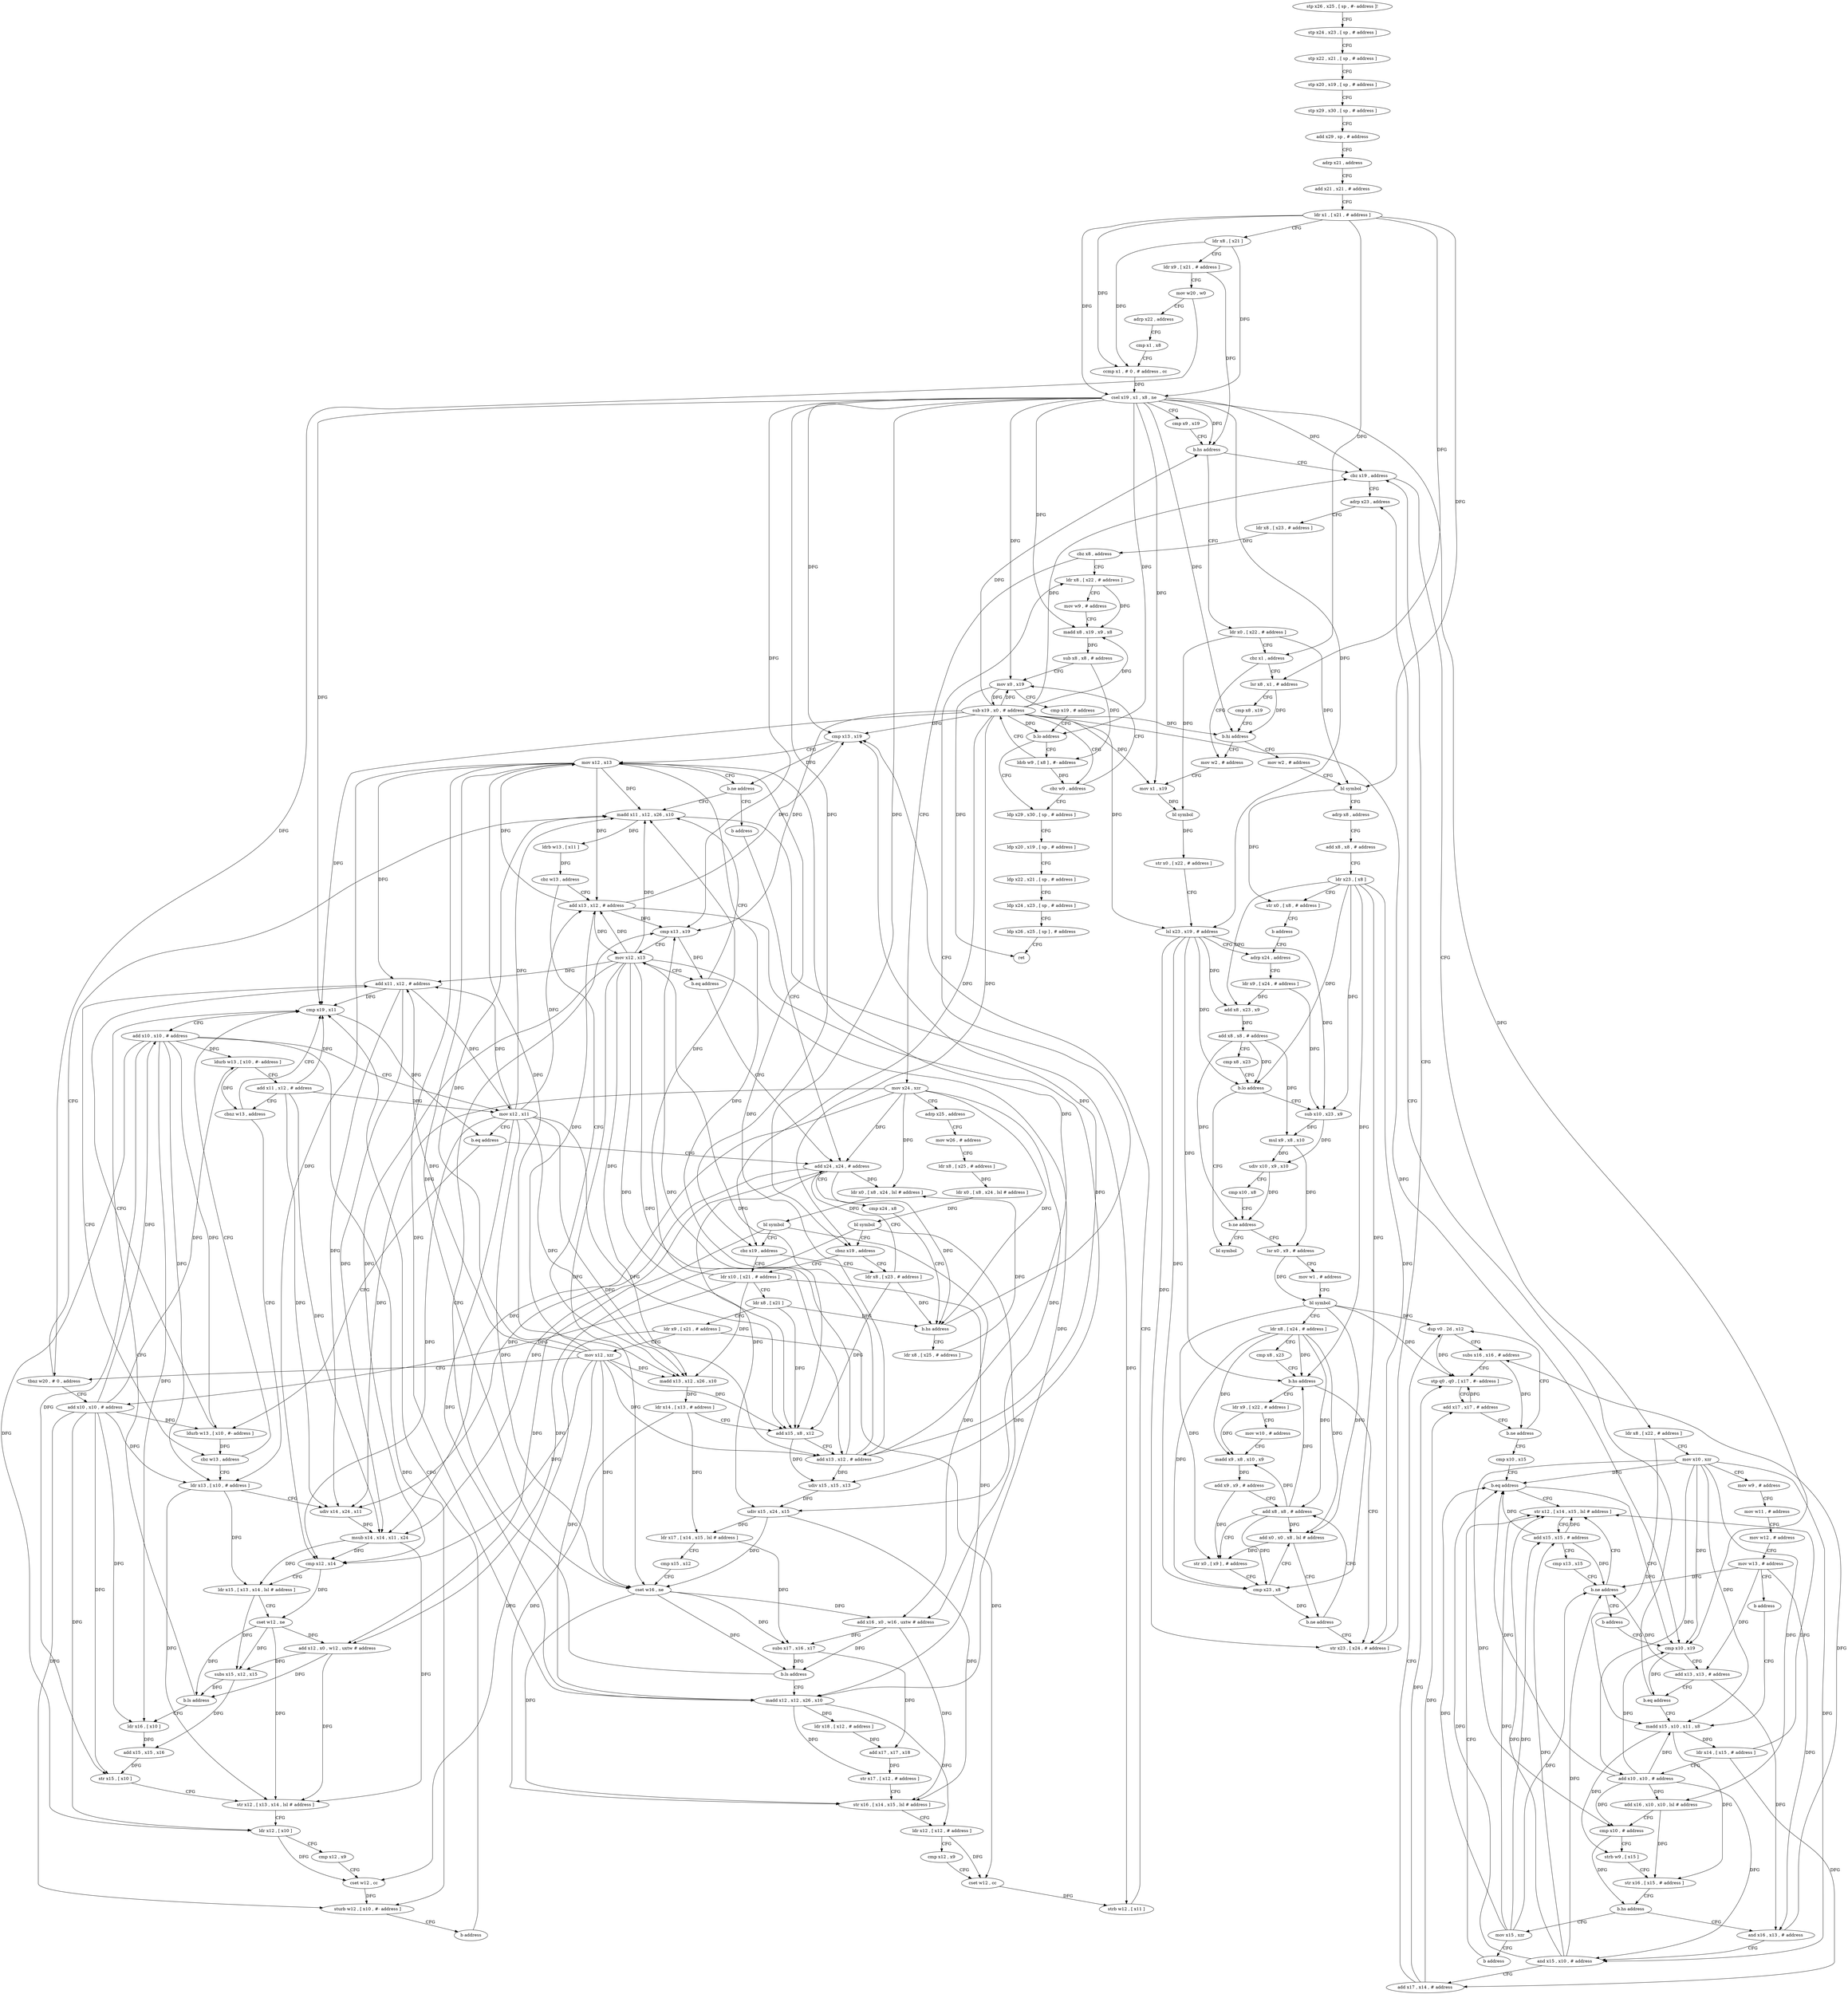 digraph "func" {
"4247768" [label = "stp x26 , x25 , [ sp , #- address ]!" ]
"4247772" [label = "stp x24 , x23 , [ sp , # address ]" ]
"4247776" [label = "stp x22 , x21 , [ sp , # address ]" ]
"4247780" [label = "stp x20 , x19 , [ sp , # address ]" ]
"4247784" [label = "stp x29 , x30 , [ sp , # address ]" ]
"4247788" [label = "add x29 , sp , # address" ]
"4247792" [label = "adrp x21 , address" ]
"4247796" [label = "add x21 , x21 , # address" ]
"4247800" [label = "ldr x1 , [ x21 , # address ]" ]
"4247804" [label = "ldr x8 , [ x21 ]" ]
"4247808" [label = "ldr x9 , [ x21 , # address ]" ]
"4247812" [label = "mov w20 , w0" ]
"4247816" [label = "adrp x22 , address" ]
"4247820" [label = "cmp x1 , x8" ]
"4247824" [label = "ccmp x1 , # 0 , # address , cc" ]
"4247828" [label = "csel x19 , x1 , x8 , ne" ]
"4247832" [label = "cmp x9 , x19" ]
"4247836" [label = "b.hs address" ]
"4248016" [label = "cbz x19 , address" ]
"4247840" [label = "ldr x0 , [ x22 , # address ]" ]
"4248160" [label = "adrp x23 , address" ]
"4248020" [label = "ldr x8 , [ x22 , # address ]" ]
"4247844" [label = "cbz x1 , address" ]
"4247888" [label = "mov w2 , # address" ]
"4247848" [label = "lsr x8 , x1 , # address" ]
"4248164" [label = "ldr x8 , [ x23 , # address ]" ]
"4248168" [label = "cbz x8 , address" ]
"4248496" [label = "ldr x8 , [ x22 , # address ]" ]
"4248172" [label = "mov x24 , xzr" ]
"4248024" [label = "mov x10 , xzr" ]
"4248028" [label = "mov w9 , # address" ]
"4248032" [label = "mov w11 , # address" ]
"4248036" [label = "mov w12 , # address" ]
"4248040" [label = "mov w13 , # address" ]
"4248044" [label = "b address" ]
"4248060" [label = "madd x15 , x10 , x11 , x8" ]
"4247892" [label = "mov x1 , x19" ]
"4247896" [label = "bl symbol" ]
"4247900" [label = "str x0 , [ x22 , # address ]" ]
"4247904" [label = "lsl x23 , x19 , # address" ]
"4247908" [label = "adrp x24 , address" ]
"4247852" [label = "cmp x8 , x19" ]
"4247856" [label = "b.hi address" ]
"4247860" [label = "mov w2 , # address" ]
"4248500" [label = "mov w9 , # address" ]
"4248504" [label = "madd x8 , x19 , x9 , x8" ]
"4248508" [label = "sub x8 , x8 , # address" ]
"4248512" [label = "mov x0 , x19" ]
"4248176" [label = "adrp x25 , address" ]
"4248180" [label = "mov w26 , # address" ]
"4248184" [label = "ldr x8 , [ x25 , # address ]" ]
"4248188" [label = "ldr x0 , [ x8 , x24 , lsl # address ]" ]
"4248192" [label = "bl symbol" ]
"4248196" [label = "cbnz x19 , address" ]
"4248232" [label = "ldr x10 , [ x21 , # address ]" ]
"4248200" [label = "ldr x8 , [ x23 , # address ]" ]
"4248064" [label = "ldr x14 , [ x15 , # address ]" ]
"4248068" [label = "add x10 , x10 , # address" ]
"4248072" [label = "add x16 , x10 , x10 , lsl # address" ]
"4248076" [label = "cmp x10 , # address" ]
"4248080" [label = "strb w9 , [ x15 ]" ]
"4248084" [label = "str x16 , [ x15 , # address ]" ]
"4248088" [label = "b.hs address" ]
"4248100" [label = "and x16 , x13 , # address" ]
"4248092" [label = "mov x15 , xzr" ]
"4248560" [label = "bl symbol" ]
"4247932" [label = "sub x10 , x23 , x9" ]
"4247936" [label = "mul x9 , x8 , x10" ]
"4247940" [label = "udiv x10 , x9 , x10" ]
"4247944" [label = "cmp x10 , x8" ]
"4247948" [label = "b.ne address" ]
"4247952" [label = "lsr x0 , x9 , # address" ]
"4247864" [label = "bl symbol" ]
"4247868" [label = "adrp x8 , address" ]
"4247872" [label = "add x8 , x8 , # address" ]
"4247876" [label = "ldr x23 , [ x8 ]" ]
"4247880" [label = "str x0 , [ x8 , # address ]" ]
"4247884" [label = "b address" ]
"4248536" [label = "ldp x29 , x30 , [ sp , # address ]" ]
"4248540" [label = "ldp x20 , x19 , [ sp , # address ]" ]
"4248544" [label = "ldp x22 , x21 , [ sp , # address ]" ]
"4248548" [label = "ldp x24 , x23 , [ sp , # address ]" ]
"4248552" [label = "ldp x26 , x25 , [ sp ] , # address" ]
"4248556" [label = "ret" ]
"4248524" [label = "ldrb w9 , [ x8 ] , #- address" ]
"4248528" [label = "sub x19 , x0 , # address" ]
"4248532" [label = "cbz w9 , address" ]
"4248236" [label = "ldr x8 , [ x21 ]" ]
"4248240" [label = "ldr x9 , [ x21 , # address ]" ]
"4248244" [label = "mov x12 , xzr" ]
"4248248" [label = "tbnz w20 , # 0 , address" ]
"4248384" [label = "madd x11 , x12 , x26 , x10" ]
"4248252" [label = "add x10 , x10 , # address" ]
"4248204" [label = "add x24 , x24 , # address" ]
"4248104" [label = "and x15 , x10 , # address" ]
"4248108" [label = "add x17 , x14 , # address" ]
"4248112" [label = "dup v0 . 2d , x12" ]
"4248096" [label = "b address" ]
"4248140" [label = "str x12 , [ x14 , x15 , lsl # address ]" ]
"4247956" [label = "mov w1 , # address" ]
"4247960" [label = "bl symbol" ]
"4247964" [label = "ldr x8 , [ x24 , # address ]" ]
"4247968" [label = "cmp x8 , x23" ]
"4247972" [label = "b.hs address" ]
"4248012" [label = "str x23 , [ x24 , # address ]" ]
"4247976" [label = "ldr x9 , [ x22 , # address ]" ]
"4247912" [label = "ldr x9 , [ x24 , # address ]" ]
"4247916" [label = "add x8 , x23 , x9" ]
"4247920" [label = "add x8 , x8 , # address" ]
"4247924" [label = "cmp x8 , x23" ]
"4247928" [label = "b.lo address" ]
"4248516" [label = "cmp x19 , # address" ]
"4248520" [label = "b.lo address" ]
"4248388" [label = "ldrb w13 , [ x11 ]" ]
"4248392" [label = "cbz w13 , address" ]
"4248368" [label = "add x13 , x12 , # address" ]
"4248396" [label = "madd x13 , x12 , x26 , x10" ]
"4248256" [label = "ldurb w13 , [ x10 , #- address ]" ]
"4248260" [label = "add x11 , x12 , # address" ]
"4248264" [label = "cbnz w13 , address" ]
"4248296" [label = "ldr x13 , [ x10 , # address ]" ]
"4248268" [label = "cmp x19 , x11" ]
"4248216" [label = "ldr x8 , [ x25 , # address ]" ]
"4248220" [label = "ldr x0 , [ x8 , x24 , lsl # address ]" ]
"4248224" [label = "bl symbol" ]
"4248228" [label = "cbz x19 , address" ]
"4248116" [label = "subs x16 , x16 , # address" ]
"4248120" [label = "stp q0 , q0 , [ x17 , #- address ]" ]
"4248124" [label = "add x17 , x17 , # address" ]
"4248128" [label = "b.ne address" ]
"4248132" [label = "cmp x10 , x15" ]
"4248136" [label = "b.eq address" ]
"4248048" [label = "cmp x10 , x19" ]
"4248144" [label = "add x15 , x15 , # address" ]
"4248148" [label = "cmp x13 , x15" ]
"4248152" [label = "b.ne address" ]
"4248156" [label = "b address" ]
"4247980" [label = "mov w10 , # address" ]
"4247984" [label = "madd x9 , x8 , x10 , x9" ]
"4247988" [label = "add x9 , x9 , # address" ]
"4247992" [label = "add x8 , x8 , # address" ]
"4248372" [label = "cmp x13 , x19" ]
"4248400" [label = "ldr x14 , [ x13 , # address ]" ]
"4248404" [label = "add x15 , x8 , x12" ]
"4248408" [label = "add x13 , x12 , # address" ]
"4248412" [label = "udiv x15 , x15 , x13" ]
"4248416" [label = "udiv x15 , x24 , x15" ]
"4248420" [label = "ldr x17 , [ x14 , x15 , lsl # address ]" ]
"4248424" [label = "cmp x15 , x12" ]
"4248428" [label = "cset w16 , ne" ]
"4248432" [label = "add x16 , x0 , w16 , uxtw # address" ]
"4248436" [label = "subs x17 , x16 , x17" ]
"4248440" [label = "b.ls address" ]
"4248444" [label = "madd x12 , x12 , x26 , x10" ]
"4248300" [label = "udiv x14 , x24 , x11" ]
"4248304" [label = "msub x14 , x14 , x11 , x24" ]
"4248308" [label = "cmp x12 , x14" ]
"4248312" [label = "ldr x15 , [ x13 , x14 , lsl # address ]" ]
"4248316" [label = "cset w12 , ne" ]
"4248320" [label = "add x12 , x0 , w12 , uxtw # address" ]
"4248324" [label = "subs x15 , x12 , x15" ]
"4248328" [label = "b.ls address" ]
"4248332" [label = "ldr x16 , [ x10 ]" ]
"4248272" [label = "add x10 , x10 , # address" ]
"4248276" [label = "mov x12 , x11" ]
"4248280" [label = "b.eq address" ]
"4248284" [label = "ldurb w13 , [ x10 , #- address ]" ]
"4248052" [label = "add x13 , x13 , # address" ]
"4248056" [label = "b.eq address" ]
"4247996" [label = "str x0 , [ x9 ] , # address" ]
"4248000" [label = "cmp x23 , x8" ]
"4248004" [label = "add x0 , x0 , x8 , lsl # address" ]
"4248008" [label = "b.ne address" ]
"4248208" [label = "cmp x24 , x8" ]
"4248212" [label = "b.hs address" ]
"4248376" [label = "mov x12 , x13" ]
"4248380" [label = "b.eq address" ]
"4248448" [label = "ldr x18 , [ x12 , # address ]" ]
"4248452" [label = "add x17 , x17 , x18" ]
"4248456" [label = "str x17 , [ x12 , # address ]" ]
"4248460" [label = "str x16 , [ x14 , x15 , lsl # address ]" ]
"4248464" [label = "ldr x12 , [ x12 , # address ]" ]
"4248468" [label = "cmp x12 , x9" ]
"4248472" [label = "cset w12 , cc" ]
"4248476" [label = "strb w12 , [ x11 ]" ]
"4248480" [label = "cmp x13 , x19" ]
"4248484" [label = "mov x12 , x13" ]
"4248488" [label = "b.ne address" ]
"4248492" [label = "b address" ]
"4248336" [label = "add x15 , x15 , x16" ]
"4248340" [label = "str x15 , [ x10 ]" ]
"4248344" [label = "str x12 , [ x13 , x14 , lsl # address ]" ]
"4248348" [label = "ldr x12 , [ x10 ]" ]
"4248352" [label = "cmp x12 , x9" ]
"4248356" [label = "cset w12 , cc" ]
"4248360" [label = "sturb w12 , [ x10 , #- address ]" ]
"4248364" [label = "b address" ]
"4248288" [label = "add x11 , x12 , # address" ]
"4248292" [label = "cbz w13 , address" ]
"4247768" -> "4247772" [ label = "CFG" ]
"4247772" -> "4247776" [ label = "CFG" ]
"4247776" -> "4247780" [ label = "CFG" ]
"4247780" -> "4247784" [ label = "CFG" ]
"4247784" -> "4247788" [ label = "CFG" ]
"4247788" -> "4247792" [ label = "CFG" ]
"4247792" -> "4247796" [ label = "CFG" ]
"4247796" -> "4247800" [ label = "CFG" ]
"4247800" -> "4247804" [ label = "CFG" ]
"4247800" -> "4247824" [ label = "DFG" ]
"4247800" -> "4247828" [ label = "DFG" ]
"4247800" -> "4247844" [ label = "DFG" ]
"4247800" -> "4247848" [ label = "DFG" ]
"4247800" -> "4247864" [ label = "DFG" ]
"4247804" -> "4247808" [ label = "CFG" ]
"4247804" -> "4247824" [ label = "DFG" ]
"4247804" -> "4247828" [ label = "DFG" ]
"4247808" -> "4247812" [ label = "CFG" ]
"4247808" -> "4247836" [ label = "DFG" ]
"4247812" -> "4247816" [ label = "CFG" ]
"4247812" -> "4248248" [ label = "DFG" ]
"4247816" -> "4247820" [ label = "CFG" ]
"4247820" -> "4247824" [ label = "CFG" ]
"4247824" -> "4247828" [ label = "DFG" ]
"4247828" -> "4247832" [ label = "CFG" ]
"4247828" -> "4247836" [ label = "DFG" ]
"4247828" -> "4248016" [ label = "DFG" ]
"4247828" -> "4247892" [ label = "DFG" ]
"4247828" -> "4247904" [ label = "DFG" ]
"4247828" -> "4247856" [ label = "DFG" ]
"4247828" -> "4248504" [ label = "DFG" ]
"4247828" -> "4248196" [ label = "DFG" ]
"4247828" -> "4248512" [ label = "DFG" ]
"4247828" -> "4248520" [ label = "DFG" ]
"4247828" -> "4248268" [ label = "DFG" ]
"4247828" -> "4248228" [ label = "DFG" ]
"4247828" -> "4248372" [ label = "DFG" ]
"4247828" -> "4248048" [ label = "DFG" ]
"4247828" -> "4248480" [ label = "DFG" ]
"4247832" -> "4247836" [ label = "CFG" ]
"4247836" -> "4248016" [ label = "CFG" ]
"4247836" -> "4247840" [ label = "CFG" ]
"4248016" -> "4248160" [ label = "CFG" ]
"4248016" -> "4248020" [ label = "CFG" ]
"4247840" -> "4247844" [ label = "CFG" ]
"4247840" -> "4247896" [ label = "DFG" ]
"4247840" -> "4247864" [ label = "DFG" ]
"4248160" -> "4248164" [ label = "CFG" ]
"4248020" -> "4248024" [ label = "CFG" ]
"4248020" -> "4248060" [ label = "DFG" ]
"4247844" -> "4247888" [ label = "CFG" ]
"4247844" -> "4247848" [ label = "CFG" ]
"4247888" -> "4247892" [ label = "CFG" ]
"4247848" -> "4247852" [ label = "CFG" ]
"4247848" -> "4247856" [ label = "DFG" ]
"4248164" -> "4248168" [ label = "DFG" ]
"4248168" -> "4248496" [ label = "CFG" ]
"4248168" -> "4248172" [ label = "CFG" ]
"4248496" -> "4248500" [ label = "CFG" ]
"4248496" -> "4248504" [ label = "DFG" ]
"4248172" -> "4248176" [ label = "CFG" ]
"4248172" -> "4248204" [ label = "DFG" ]
"4248172" -> "4248212" [ label = "DFG" ]
"4248172" -> "4248416" [ label = "DFG" ]
"4248172" -> "4248300" [ label = "DFG" ]
"4248172" -> "4248304" [ label = "DFG" ]
"4248172" -> "4248220" [ label = "DFG" ]
"4248024" -> "4248028" [ label = "CFG" ]
"4248024" -> "4248060" [ label = "DFG" ]
"4248024" -> "4248068" [ label = "DFG" ]
"4248024" -> "4248072" [ label = "DFG" ]
"4248024" -> "4248076" [ label = "DFG" ]
"4248024" -> "4248104" [ label = "DFG" ]
"4248024" -> "4248136" [ label = "DFG" ]
"4248024" -> "4248048" [ label = "DFG" ]
"4248028" -> "4248032" [ label = "CFG" ]
"4248032" -> "4248036" [ label = "CFG" ]
"4248036" -> "4248040" [ label = "CFG" ]
"4248040" -> "4248044" [ label = "CFG" ]
"4248040" -> "4248100" [ label = "DFG" ]
"4248040" -> "4248152" [ label = "DFG" ]
"4248040" -> "4248052" [ label = "DFG" ]
"4248044" -> "4248060" [ label = "CFG" ]
"4248060" -> "4248064" [ label = "DFG" ]
"4248060" -> "4248080" [ label = "DFG" ]
"4248060" -> "4248084" [ label = "DFG" ]
"4247892" -> "4247896" [ label = "DFG" ]
"4247896" -> "4247900" [ label = "DFG" ]
"4247900" -> "4247904" [ label = "CFG" ]
"4247904" -> "4247908" [ label = "CFG" ]
"4247904" -> "4247916" [ label = "DFG" ]
"4247904" -> "4247928" [ label = "DFG" ]
"4247904" -> "4247932" [ label = "DFG" ]
"4247904" -> "4247972" [ label = "DFG" ]
"4247904" -> "4248012" [ label = "DFG" ]
"4247904" -> "4248000" [ label = "DFG" ]
"4247908" -> "4247912" [ label = "CFG" ]
"4247852" -> "4247856" [ label = "CFG" ]
"4247856" -> "4247888" [ label = "CFG" ]
"4247856" -> "4247860" [ label = "CFG" ]
"4247860" -> "4247864" [ label = "CFG" ]
"4248500" -> "4248504" [ label = "CFG" ]
"4248504" -> "4248508" [ label = "DFG" ]
"4248508" -> "4248512" [ label = "CFG" ]
"4248508" -> "4248524" [ label = "DFG" ]
"4248512" -> "4248516" [ label = "CFG" ]
"4248512" -> "4248556" [ label = "DFG" ]
"4248512" -> "4248528" [ label = "DFG" ]
"4248176" -> "4248180" [ label = "CFG" ]
"4248180" -> "4248184" [ label = "CFG" ]
"4248184" -> "4248188" [ label = "DFG" ]
"4248188" -> "4248192" [ label = "DFG" ]
"4248192" -> "4248196" [ label = "CFG" ]
"4248192" -> "4248432" [ label = "DFG" ]
"4248192" -> "4248320" [ label = "DFG" ]
"4248196" -> "4248232" [ label = "CFG" ]
"4248196" -> "4248200" [ label = "CFG" ]
"4248232" -> "4248236" [ label = "CFG" ]
"4248232" -> "4248384" [ label = "DFG" ]
"4248232" -> "4248252" [ label = "DFG" ]
"4248232" -> "4248396" [ label = "DFG" ]
"4248232" -> "4248444" [ label = "DFG" ]
"4248200" -> "4248204" [ label = "CFG" ]
"4248200" -> "4248212" [ label = "DFG" ]
"4248200" -> "4248404" [ label = "DFG" ]
"4248064" -> "4248068" [ label = "CFG" ]
"4248064" -> "4248108" [ label = "DFG" ]
"4248064" -> "4248140" [ label = "DFG" ]
"4248068" -> "4248072" [ label = "DFG" ]
"4248068" -> "4248060" [ label = "DFG" ]
"4248068" -> "4248076" [ label = "DFG" ]
"4248068" -> "4248104" [ label = "DFG" ]
"4248068" -> "4248136" [ label = "DFG" ]
"4248068" -> "4248048" [ label = "DFG" ]
"4248072" -> "4248076" [ label = "CFG" ]
"4248072" -> "4248084" [ label = "DFG" ]
"4248076" -> "4248080" [ label = "CFG" ]
"4248076" -> "4248088" [ label = "DFG" ]
"4248080" -> "4248084" [ label = "CFG" ]
"4248084" -> "4248088" [ label = "CFG" ]
"4248088" -> "4248100" [ label = "CFG" ]
"4248088" -> "4248092" [ label = "CFG" ]
"4248100" -> "4248104" [ label = "CFG" ]
"4248100" -> "4248116" [ label = "DFG" ]
"4248092" -> "4248096" [ label = "CFG" ]
"4248092" -> "4248140" [ label = "DFG" ]
"4248092" -> "4248144" [ label = "DFG" ]
"4248092" -> "4248152" [ label = "DFG" ]
"4248092" -> "4248136" [ label = "DFG" ]
"4247932" -> "4247936" [ label = "DFG" ]
"4247932" -> "4247940" [ label = "DFG" ]
"4247936" -> "4247940" [ label = "DFG" ]
"4247936" -> "4247952" [ label = "DFG" ]
"4247940" -> "4247944" [ label = "CFG" ]
"4247940" -> "4247948" [ label = "DFG" ]
"4247944" -> "4247948" [ label = "CFG" ]
"4247948" -> "4248560" [ label = "CFG" ]
"4247948" -> "4247952" [ label = "CFG" ]
"4247952" -> "4247956" [ label = "CFG" ]
"4247952" -> "4247960" [ label = "DFG" ]
"4247864" -> "4247868" [ label = "CFG" ]
"4247864" -> "4247880" [ label = "DFG" ]
"4247868" -> "4247872" [ label = "CFG" ]
"4247872" -> "4247876" [ label = "CFG" ]
"4247876" -> "4247880" [ label = "CFG" ]
"4247876" -> "4247928" [ label = "DFG" ]
"4247876" -> "4247916" [ label = "DFG" ]
"4247876" -> "4247932" [ label = "DFG" ]
"4247876" -> "4247972" [ label = "DFG" ]
"4247876" -> "4248012" [ label = "DFG" ]
"4247876" -> "4248000" [ label = "DFG" ]
"4247880" -> "4247884" [ label = "CFG" ]
"4247884" -> "4247908" [ label = "CFG" ]
"4248536" -> "4248540" [ label = "CFG" ]
"4248540" -> "4248544" [ label = "CFG" ]
"4248544" -> "4248548" [ label = "CFG" ]
"4248548" -> "4248552" [ label = "CFG" ]
"4248552" -> "4248556" [ label = "CFG" ]
"4248524" -> "4248528" [ label = "CFG" ]
"4248524" -> "4248532" [ label = "DFG" ]
"4248528" -> "4248532" [ label = "CFG" ]
"4248528" -> "4247836" [ label = "DFG" ]
"4248528" -> "4248016" [ label = "DFG" ]
"4248528" -> "4247892" [ label = "DFG" ]
"4248528" -> "4247904" [ label = "DFG" ]
"4248528" -> "4247856" [ label = "DFG" ]
"4248528" -> "4248504" [ label = "DFG" ]
"4248528" -> "4248196" [ label = "DFG" ]
"4248528" -> "4248512" [ label = "DFG" ]
"4248528" -> "4248520" [ label = "DFG" ]
"4248528" -> "4248268" [ label = "DFG" ]
"4248528" -> "4248228" [ label = "DFG" ]
"4248528" -> "4248372" [ label = "DFG" ]
"4248528" -> "4248048" [ label = "DFG" ]
"4248528" -> "4248480" [ label = "DFG" ]
"4248532" -> "4248512" [ label = "CFG" ]
"4248532" -> "4248536" [ label = "CFG" ]
"4248236" -> "4248240" [ label = "CFG" ]
"4248236" -> "4248212" [ label = "DFG" ]
"4248236" -> "4248404" [ label = "DFG" ]
"4248240" -> "4248244" [ label = "CFG" ]
"4248240" -> "4248472" [ label = "DFG" ]
"4248240" -> "4248356" [ label = "DFG" ]
"4248244" -> "4248248" [ label = "CFG" ]
"4248244" -> "4248384" [ label = "DFG" ]
"4248244" -> "4248368" [ label = "DFG" ]
"4248244" -> "4248396" [ label = "DFG" ]
"4248244" -> "4248404" [ label = "DFG" ]
"4248244" -> "4248408" [ label = "DFG" ]
"4248244" -> "4248428" [ label = "DFG" ]
"4248244" -> "4248308" [ label = "DFG" ]
"4248244" -> "4248288" [ label = "DFG" ]
"4248244" -> "4248444" [ label = "DFG" ]
"4248248" -> "4248384" [ label = "CFG" ]
"4248248" -> "4248252" [ label = "CFG" ]
"4248384" -> "4248388" [ label = "DFG" ]
"4248384" -> "4248476" [ label = "DFG" ]
"4248252" -> "4248256" [ label = "DFG" ]
"4248252" -> "4248296" [ label = "DFG" ]
"4248252" -> "4248272" [ label = "DFG" ]
"4248252" -> "4248284" [ label = "DFG" ]
"4248252" -> "4248332" [ label = "DFG" ]
"4248252" -> "4248340" [ label = "DFG" ]
"4248252" -> "4248348" [ label = "DFG" ]
"4248252" -> "4248360" [ label = "DFG" ]
"4248204" -> "4248208" [ label = "CFG" ]
"4248204" -> "4248212" [ label = "DFG" ]
"4248204" -> "4248416" [ label = "DFG" ]
"4248204" -> "4248300" [ label = "DFG" ]
"4248204" -> "4248304" [ label = "DFG" ]
"4248204" -> "4248220" [ label = "DFG" ]
"4248104" -> "4248108" [ label = "CFG" ]
"4248104" -> "4248140" [ label = "DFG" ]
"4248104" -> "4248144" [ label = "DFG" ]
"4248104" -> "4248152" [ label = "DFG" ]
"4248104" -> "4248136" [ label = "DFG" ]
"4248108" -> "4248112" [ label = "CFG" ]
"4248108" -> "4248120" [ label = "DFG" ]
"4248108" -> "4248124" [ label = "DFG" ]
"4248112" -> "4248116" [ label = "CFG" ]
"4248112" -> "4248120" [ label = "DFG" ]
"4248096" -> "4248140" [ label = "CFG" ]
"4248140" -> "4248144" [ label = "CFG" ]
"4247956" -> "4247960" [ label = "CFG" ]
"4247960" -> "4247964" [ label = "CFG" ]
"4247960" -> "4248112" [ label = "DFG" ]
"4247960" -> "4248120" [ label = "DFG" ]
"4247960" -> "4247996" [ label = "DFG" ]
"4247960" -> "4248004" [ label = "DFG" ]
"4247964" -> "4247968" [ label = "CFG" ]
"4247964" -> "4247972" [ label = "DFG" ]
"4247964" -> "4247984" [ label = "DFG" ]
"4247964" -> "4247992" [ label = "DFG" ]
"4247964" -> "4248000" [ label = "DFG" ]
"4247964" -> "4248004" [ label = "DFG" ]
"4247968" -> "4247972" [ label = "CFG" ]
"4247972" -> "4248012" [ label = "CFG" ]
"4247972" -> "4247976" [ label = "CFG" ]
"4248012" -> "4248016" [ label = "CFG" ]
"4247976" -> "4247980" [ label = "CFG" ]
"4247976" -> "4247984" [ label = "DFG" ]
"4247912" -> "4247916" [ label = "DFG" ]
"4247912" -> "4247932" [ label = "DFG" ]
"4247916" -> "4247920" [ label = "DFG" ]
"4247920" -> "4247924" [ label = "CFG" ]
"4247920" -> "4247928" [ label = "DFG" ]
"4247920" -> "4247936" [ label = "DFG" ]
"4247920" -> "4247948" [ label = "DFG" ]
"4247924" -> "4247928" [ label = "CFG" ]
"4247928" -> "4248560" [ label = "CFG" ]
"4247928" -> "4247932" [ label = "CFG" ]
"4248516" -> "4248520" [ label = "CFG" ]
"4248520" -> "4248536" [ label = "CFG" ]
"4248520" -> "4248524" [ label = "CFG" ]
"4248388" -> "4248392" [ label = "DFG" ]
"4248392" -> "4248368" [ label = "CFG" ]
"4248392" -> "4248396" [ label = "CFG" ]
"4248368" -> "4248372" [ label = "DFG" ]
"4248368" -> "4248412" [ label = "DFG" ]
"4248368" -> "4248376" [ label = "DFG" ]
"4248368" -> "4248480" [ label = "DFG" ]
"4248368" -> "4248484" [ label = "DFG" ]
"4248396" -> "4248400" [ label = "DFG" ]
"4248256" -> "4248260" [ label = "CFG" ]
"4248256" -> "4248264" [ label = "DFG" ]
"4248260" -> "4248264" [ label = "CFG" ]
"4248260" -> "4248300" [ label = "DFG" ]
"4248260" -> "4248304" [ label = "DFG" ]
"4248260" -> "4248268" [ label = "DFG" ]
"4248260" -> "4248276" [ label = "DFG" ]
"4248264" -> "4248296" [ label = "CFG" ]
"4248264" -> "4248268" [ label = "CFG" ]
"4248296" -> "4248300" [ label = "CFG" ]
"4248296" -> "4248312" [ label = "DFG" ]
"4248296" -> "4248344" [ label = "DFG" ]
"4248268" -> "4248272" [ label = "CFG" ]
"4248268" -> "4248280" [ label = "DFG" ]
"4248216" -> "4248220" [ label = "DFG" ]
"4248220" -> "4248224" [ label = "DFG" ]
"4248224" -> "4248228" [ label = "CFG" ]
"4248224" -> "4248432" [ label = "DFG" ]
"4248224" -> "4248320" [ label = "DFG" ]
"4248228" -> "4248200" [ label = "CFG" ]
"4248228" -> "4248232" [ label = "CFG" ]
"4248116" -> "4248120" [ label = "CFG" ]
"4248116" -> "4248128" [ label = "DFG" ]
"4248120" -> "4248124" [ label = "CFG" ]
"4248124" -> "4248128" [ label = "CFG" ]
"4248124" -> "4248120" [ label = "DFG" ]
"4248128" -> "4248112" [ label = "CFG" ]
"4248128" -> "4248132" [ label = "CFG" ]
"4248132" -> "4248136" [ label = "CFG" ]
"4248136" -> "4248048" [ label = "CFG" ]
"4248136" -> "4248140" [ label = "CFG" ]
"4248048" -> "4248052" [ label = "CFG" ]
"4248048" -> "4248056" [ label = "DFG" ]
"4248144" -> "4248148" [ label = "CFG" ]
"4248144" -> "4248140" [ label = "DFG" ]
"4248144" -> "4248152" [ label = "DFG" ]
"4248144" -> "4248136" [ label = "DFG" ]
"4248148" -> "4248152" [ label = "CFG" ]
"4248152" -> "4248140" [ label = "CFG" ]
"4248152" -> "4248156" [ label = "CFG" ]
"4248156" -> "4248048" [ label = "CFG" ]
"4247980" -> "4247984" [ label = "CFG" ]
"4247984" -> "4247988" [ label = "DFG" ]
"4247988" -> "4247992" [ label = "CFG" ]
"4247988" -> "4247996" [ label = "DFG" ]
"4247992" -> "4247996" [ label = "CFG" ]
"4247992" -> "4247984" [ label = "DFG" ]
"4247992" -> "4247972" [ label = "DFG" ]
"4247992" -> "4248000" [ label = "DFG" ]
"4247992" -> "4248004" [ label = "DFG" ]
"4248372" -> "4248376" [ label = "CFG" ]
"4248372" -> "4248380" [ label = "DFG" ]
"4248400" -> "4248404" [ label = "CFG" ]
"4248400" -> "4248420" [ label = "DFG" ]
"4248400" -> "4248460" [ label = "DFG" ]
"4248404" -> "4248408" [ label = "CFG" ]
"4248404" -> "4248412" [ label = "DFG" ]
"4248408" -> "4248412" [ label = "DFG" ]
"4248408" -> "4248372" [ label = "DFG" ]
"4248408" -> "4248376" [ label = "DFG" ]
"4248408" -> "4248480" [ label = "DFG" ]
"4248408" -> "4248484" [ label = "DFG" ]
"4248412" -> "4248416" [ label = "DFG" ]
"4248416" -> "4248420" [ label = "DFG" ]
"4248416" -> "4248428" [ label = "DFG" ]
"4248416" -> "4248460" [ label = "DFG" ]
"4248420" -> "4248424" [ label = "CFG" ]
"4248420" -> "4248436" [ label = "DFG" ]
"4248424" -> "4248428" [ label = "CFG" ]
"4248428" -> "4248432" [ label = "DFG" ]
"4248428" -> "4248436" [ label = "DFG" ]
"4248428" -> "4248440" [ label = "DFG" ]
"4248428" -> "4248460" [ label = "DFG" ]
"4248432" -> "4248436" [ label = "DFG" ]
"4248432" -> "4248440" [ label = "DFG" ]
"4248432" -> "4248460" [ label = "DFG" ]
"4248436" -> "4248440" [ label = "DFG" ]
"4248436" -> "4248452" [ label = "DFG" ]
"4248440" -> "4248372" [ label = "CFG" ]
"4248440" -> "4248444" [ label = "CFG" ]
"4248444" -> "4248448" [ label = "DFG" ]
"4248444" -> "4248456" [ label = "DFG" ]
"4248444" -> "4248464" [ label = "DFG" ]
"4248300" -> "4248304" [ label = "DFG" ]
"4248304" -> "4248308" [ label = "DFG" ]
"4248304" -> "4248312" [ label = "DFG" ]
"4248304" -> "4248344" [ label = "DFG" ]
"4248308" -> "4248312" [ label = "CFG" ]
"4248308" -> "4248316" [ label = "DFG" ]
"4248312" -> "4248316" [ label = "CFG" ]
"4248312" -> "4248324" [ label = "DFG" ]
"4248316" -> "4248320" [ label = "DFG" ]
"4248316" -> "4248324" [ label = "DFG" ]
"4248316" -> "4248328" [ label = "DFG" ]
"4248316" -> "4248344" [ label = "DFG" ]
"4248320" -> "4248324" [ label = "DFG" ]
"4248320" -> "4248328" [ label = "DFG" ]
"4248320" -> "4248344" [ label = "DFG" ]
"4248324" -> "4248328" [ label = "DFG" ]
"4248324" -> "4248336" [ label = "DFG" ]
"4248328" -> "4248268" [ label = "CFG" ]
"4248328" -> "4248332" [ label = "CFG" ]
"4248332" -> "4248336" [ label = "DFG" ]
"4248272" -> "4248276" [ label = "CFG" ]
"4248272" -> "4248256" [ label = "DFG" ]
"4248272" -> "4248296" [ label = "DFG" ]
"4248272" -> "4248284" [ label = "DFG" ]
"4248272" -> "4248332" [ label = "DFG" ]
"4248272" -> "4248340" [ label = "DFG" ]
"4248272" -> "4248348" [ label = "DFG" ]
"4248272" -> "4248360" [ label = "DFG" ]
"4248276" -> "4248280" [ label = "CFG" ]
"4248276" -> "4248384" [ label = "DFG" ]
"4248276" -> "4248368" [ label = "DFG" ]
"4248276" -> "4248396" [ label = "DFG" ]
"4248276" -> "4248404" [ label = "DFG" ]
"4248276" -> "4248408" [ label = "DFG" ]
"4248276" -> "4248428" [ label = "DFG" ]
"4248276" -> "4248308" [ label = "DFG" ]
"4248276" -> "4248288" [ label = "DFG" ]
"4248276" -> "4248444" [ label = "DFG" ]
"4248280" -> "4248204" [ label = "CFG" ]
"4248280" -> "4248284" [ label = "CFG" ]
"4248284" -> "4248288" [ label = "CFG" ]
"4248284" -> "4248292" [ label = "DFG" ]
"4248052" -> "4248056" [ label = "CFG" ]
"4248052" -> "4248100" [ label = "DFG" ]
"4248052" -> "4248152" [ label = "DFG" ]
"4248056" -> "4248160" [ label = "CFG" ]
"4248056" -> "4248060" [ label = "CFG" ]
"4247996" -> "4248000" [ label = "CFG" ]
"4248000" -> "4248004" [ label = "CFG" ]
"4248000" -> "4248008" [ label = "DFG" ]
"4248004" -> "4248008" [ label = "CFG" ]
"4248004" -> "4247996" [ label = "DFG" ]
"4248008" -> "4247992" [ label = "CFG" ]
"4248008" -> "4248012" [ label = "CFG" ]
"4248208" -> "4248212" [ label = "CFG" ]
"4248212" -> "4248496" [ label = "CFG" ]
"4248212" -> "4248216" [ label = "CFG" ]
"4248376" -> "4248380" [ label = "CFG" ]
"4248376" -> "4248384" [ label = "DFG" ]
"4248376" -> "4248368" [ label = "DFG" ]
"4248376" -> "4248396" [ label = "DFG" ]
"4248376" -> "4248404" [ label = "DFG" ]
"4248376" -> "4248408" [ label = "DFG" ]
"4248376" -> "4248428" [ label = "DFG" ]
"4248376" -> "4248308" [ label = "DFG" ]
"4248376" -> "4248288" [ label = "DFG" ]
"4248376" -> "4248444" [ label = "DFG" ]
"4248380" -> "4248204" [ label = "CFG" ]
"4248380" -> "4248384" [ label = "CFG" ]
"4248448" -> "4248452" [ label = "DFG" ]
"4248452" -> "4248456" [ label = "DFG" ]
"4248456" -> "4248460" [ label = "CFG" ]
"4248460" -> "4248464" [ label = "CFG" ]
"4248464" -> "4248468" [ label = "CFG" ]
"4248464" -> "4248472" [ label = "DFG" ]
"4248468" -> "4248472" [ label = "CFG" ]
"4248472" -> "4248476" [ label = "DFG" ]
"4248476" -> "4248480" [ label = "CFG" ]
"4248480" -> "4248484" [ label = "CFG" ]
"4248480" -> "4248488" [ label = "DFG" ]
"4248484" -> "4248488" [ label = "CFG" ]
"4248484" -> "4248384" [ label = "DFG" ]
"4248484" -> "4248368" [ label = "DFG" ]
"4248484" -> "4248396" [ label = "DFG" ]
"4248484" -> "4248404" [ label = "DFG" ]
"4248484" -> "4248408" [ label = "DFG" ]
"4248484" -> "4248428" [ label = "DFG" ]
"4248484" -> "4248288" [ label = "DFG" ]
"4248484" -> "4248444" [ label = "DFG" ]
"4248484" -> "4248308" [ label = "DFG" ]
"4248488" -> "4248384" [ label = "CFG" ]
"4248488" -> "4248492" [ label = "CFG" ]
"4248492" -> "4248204" [ label = "CFG" ]
"4248336" -> "4248340" [ label = "DFG" ]
"4248340" -> "4248344" [ label = "CFG" ]
"4248344" -> "4248348" [ label = "CFG" ]
"4248348" -> "4248352" [ label = "CFG" ]
"4248348" -> "4248356" [ label = "DFG" ]
"4248352" -> "4248356" [ label = "CFG" ]
"4248356" -> "4248360" [ label = "DFG" ]
"4248360" -> "4248364" [ label = "CFG" ]
"4248364" -> "4248268" [ label = "CFG" ]
"4248288" -> "4248292" [ label = "CFG" ]
"4248288" -> "4248300" [ label = "DFG" ]
"4248288" -> "4248304" [ label = "DFG" ]
"4248288" -> "4248268" [ label = "DFG" ]
"4248288" -> "4248276" [ label = "DFG" ]
"4248292" -> "4248268" [ label = "CFG" ]
"4248292" -> "4248296" [ label = "CFG" ]
}
